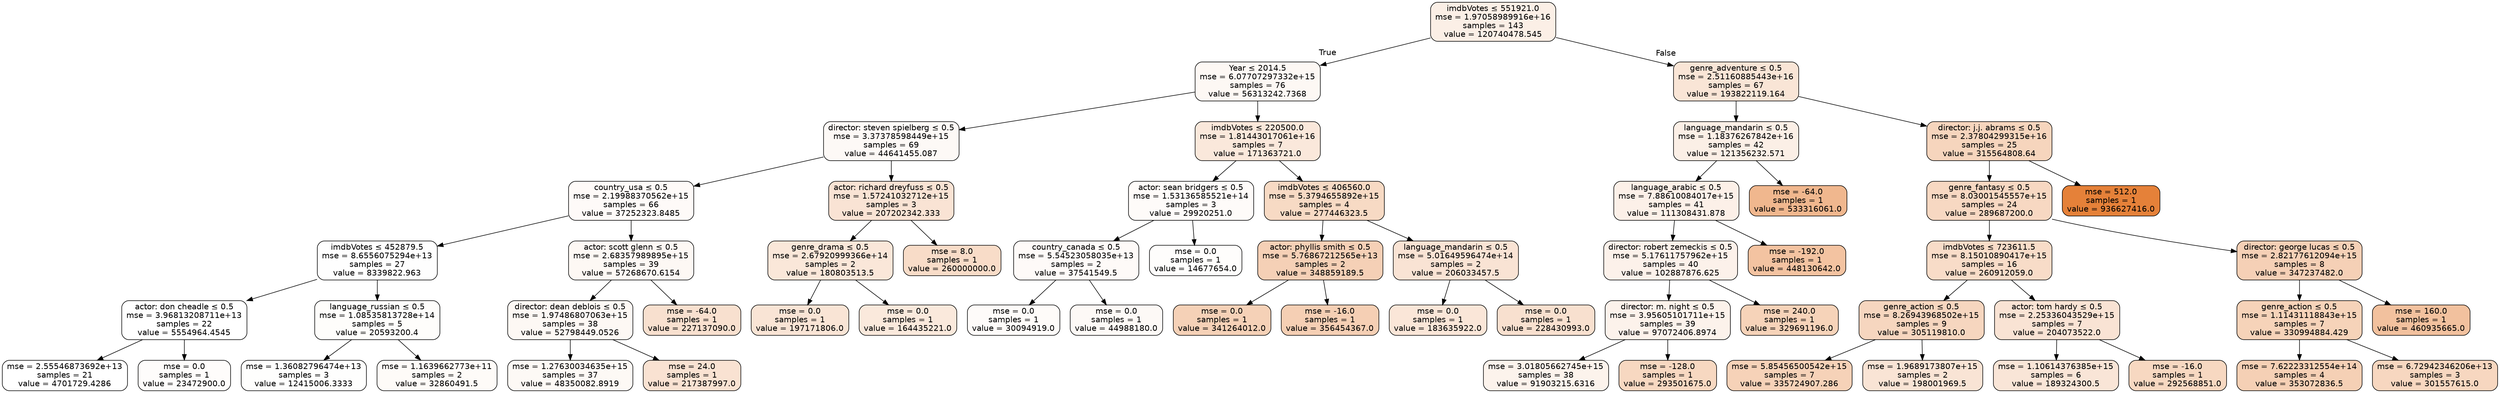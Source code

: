 digraph Tree {
node [shape=box, style="filled, rounded", color="black", fontname=helvetica] ;
edge [fontname=helvetica] ;
0 [label=<imdbVotes &le; 551921.0<br/>mse = 1.97058989916e+16<br/>samples = 143<br/>value = 120740478.545>, fillcolor="#e5813920"] ;
1 [label=<Year &le; 2014.5<br/>mse = 6.07707297332e+15<br/>samples = 76<br/>value = 56313242.7368>, fillcolor="#e581390e"] ;
0 -> 1 [labeldistance=2.5, labelangle=45, headlabel="True"] ;
2 [label=<director: steven spielberg &le; 0.5<br/>mse = 3.37378598449e+15<br/>samples = 69<br/>value = 44641455.087>, fillcolor="#e581390b"] ;
1 -> 2 ;
3 [label=<country_usa &le; 0.5<br/>mse = 2.19988370562e+15<br/>samples = 66<br/>value = 37252323.8485>, fillcolor="#e5813909"] ;
2 -> 3 ;
4 [label=<imdbVotes &le; 452879.5<br/>mse = 8.6556075294e+13<br/>samples = 27<br/>value = 8339822.963>, fillcolor="#e5813901"] ;
3 -> 4 ;
5 [label=<actor: don cheadle &le; 0.5<br/>mse = 3.96813208711e+13<br/>samples = 22<br/>value = 5554964.4545>, fillcolor="#e5813900"] ;
4 -> 5 ;
6 [label=<mse = 2.55546873692e+13<br/>samples = 21<br/>value = 4701729.4286>, fillcolor="#e5813900"] ;
5 -> 6 ;
7 [label=<mse = 0.0<br/>samples = 1<br/>value = 23472900.0>, fillcolor="#e5813905"] ;
5 -> 7 ;
8 [label=<language_russian &le; 0.5<br/>mse = 1.08535813728e+14<br/>samples = 5<br/>value = 20593200.4>, fillcolor="#e5813904"] ;
4 -> 8 ;
9 [label=<mse = 1.36082796474e+13<br/>samples = 3<br/>value = 12415006.3333>, fillcolor="#e5813902"] ;
8 -> 9 ;
10 [label=<mse = 1.1639662773e+11<br/>samples = 2<br/>value = 32860491.5>, fillcolor="#e5813908"] ;
8 -> 10 ;
11 [label=<actor: scott glenn &le; 0.5<br/>mse = 2.68357989895e+15<br/>samples = 39<br/>value = 57268670.6154>, fillcolor="#e581390e"] ;
3 -> 11 ;
12 [label=<director: dean deblois &le; 0.5<br/>mse = 1.97486807063e+15<br/>samples = 38<br/>value = 52798449.0526>, fillcolor="#e581390d"] ;
11 -> 12 ;
13 [label=<mse = 1.27630034635e+15<br/>samples = 37<br/>value = 48350082.8919>, fillcolor="#e581390c"] ;
12 -> 13 ;
14 [label=<mse = 24.0<br/>samples = 1<br/>value = 217387997.0>, fillcolor="#e581393a"] ;
12 -> 14 ;
15 [label=<mse = -64.0<br/>samples = 1<br/>value = 227137090.0>, fillcolor="#e581393d"] ;
11 -> 15 ;
16 [label=<actor: richard dreyfuss &le; 0.5<br/>mse = 1.57241032712e+15<br/>samples = 3<br/>value = 207202342.333>, fillcolor="#e5813937"] ;
2 -> 16 ;
17 [label=<genre_drama &le; 0.5<br/>mse = 2.67920999366e+14<br/>samples = 2<br/>value = 180803513.5>, fillcolor="#e5813930"] ;
16 -> 17 ;
18 [label=<mse = 0.0<br/>samples = 1<br/>value = 197171806.0>, fillcolor="#e5813935"] ;
17 -> 18 ;
19 [label=<mse = 0.0<br/>samples = 1<br/>value = 164435221.0>, fillcolor="#e581392c"] ;
17 -> 19 ;
20 [label=<mse = 8.0<br/>samples = 1<br/>value = 260000000.0>, fillcolor="#e5813946"] ;
16 -> 20 ;
21 [label=<imdbVotes &le; 220500.0<br/>mse = 1.81443017061e+16<br/>samples = 7<br/>value = 171363721.0>, fillcolor="#e581392e"] ;
1 -> 21 ;
22 [label=<actor: sean bridgers &le; 0.5<br/>mse = 1.53136585521e+14<br/>samples = 3<br/>value = 29920251.0>, fillcolor="#e5813907"] ;
21 -> 22 ;
23 [label=<country_canada &le; 0.5<br/>mse = 5.54523058035e+13<br/>samples = 2<br/>value = 37541549.5>, fillcolor="#e5813909"] ;
22 -> 23 ;
24 [label=<mse = 0.0<br/>samples = 1<br/>value = 30094919.0>, fillcolor="#e5813907"] ;
23 -> 24 ;
25 [label=<mse = 0.0<br/>samples = 1<br/>value = 44988180.0>, fillcolor="#e581390b"] ;
23 -> 25 ;
26 [label=<mse = 0.0<br/>samples = 1<br/>value = 14677654.0>, fillcolor="#e5813903"] ;
22 -> 26 ;
27 [label=<imdbVotes &le; 406560.0<br/>mse = 5.3794655892e+15<br/>samples = 4<br/>value = 277446323.5>, fillcolor="#e581394b"] ;
21 -> 27 ;
28 [label=<actor: phyllis smith &le; 0.5<br/>mse = 5.76867212565e+13<br/>samples = 2<br/>value = 348859189.5>, fillcolor="#e581395e"] ;
27 -> 28 ;
29 [label=<mse = 0.0<br/>samples = 1<br/>value = 341264012.0>, fillcolor="#e581395c"] ;
28 -> 29 ;
30 [label=<mse = -16.0<br/>samples = 1<br/>value = 356454367.0>, fillcolor="#e5813960"] ;
28 -> 30 ;
31 [label=<language_mandarin &le; 0.5<br/>mse = 5.01649596474e+14<br/>samples = 2<br/>value = 206033457.5>, fillcolor="#e5813937"] ;
27 -> 31 ;
32 [label=<mse = 0.0<br/>samples = 1<br/>value = 183635922.0>, fillcolor="#e5813931"] ;
31 -> 32 ;
33 [label=<mse = 0.0<br/>samples = 1<br/>value = 228430993.0>, fillcolor="#e581393d"] ;
31 -> 33 ;
34 [label=<genre_adventure &le; 0.5<br/>mse = 2.51160885443e+16<br/>samples = 67<br/>value = 193822119.164>, fillcolor="#e5813934"] ;
0 -> 34 [labeldistance=2.5, labelangle=-45, headlabel="False"] ;
35 [label=<language_mandarin &le; 0.5<br/>mse = 1.18376267842e+16<br/>samples = 42<br/>value = 121356232.571>, fillcolor="#e5813920"] ;
34 -> 35 ;
36 [label=<language_arabic &le; 0.5<br/>mse = 7.88610084017e+15<br/>samples = 41<br/>value = 111308431.878>, fillcolor="#e581391d"] ;
35 -> 36 ;
37 [label=<director: robert zemeckis &le; 0.5<br/>mse = 5.17611757962e+15<br/>samples = 40<br/>value = 102887876.625>, fillcolor="#e581391b"] ;
36 -> 37 ;
38 [label=<director: m. night &le; 0.5<br/>mse = 3.95605101711e+15<br/>samples = 39<br/>value = 97072406.8974>, fillcolor="#e5813919"] ;
37 -> 38 ;
39 [label=<mse = 3.01805662745e+15<br/>samples = 38<br/>value = 91903215.6316>, fillcolor="#e5813918"] ;
38 -> 39 ;
40 [label=<mse = -128.0<br/>samples = 1<br/>value = 293501675.0>, fillcolor="#e581394f"] ;
38 -> 40 ;
41 [label=<mse = 240.0<br/>samples = 1<br/>value = 329691196.0>, fillcolor="#e5813959"] ;
37 -> 41 ;
42 [label=<mse = -192.0<br/>samples = 1<br/>value = 448130642.0>, fillcolor="#e5813979"] ;
36 -> 42 ;
43 [label=<mse = -64.0<br/>samples = 1<br/>value = 533316061.0>, fillcolor="#e5813991"] ;
35 -> 43 ;
44 [label=<director: j.j. abrams &le; 0.5<br/>mse = 2.37804299315e+16<br/>samples = 25<br/>value = 315564808.64>, fillcolor="#e5813955"] ;
34 -> 44 ;
45 [label=<genre_fantasy &le; 0.5<br/>mse = 8.03001545557e+15<br/>samples = 24<br/>value = 289687200.0>, fillcolor="#e581394e"] ;
44 -> 45 ;
46 [label=<imdbVotes &le; 723611.5<br/>mse = 8.15010890417e+15<br/>samples = 16<br/>value = 260912059.0>, fillcolor="#e5813946"] ;
45 -> 46 ;
47 [label=<genre_action &le; 0.5<br/>mse = 8.26943968502e+15<br/>samples = 9<br/>value = 305119810.0>, fillcolor="#e5813952"] ;
46 -> 47 ;
48 [label=<mse = 5.85456500542e+15<br/>samples = 7<br/>value = 335724907.286>, fillcolor="#e581395b"] ;
47 -> 48 ;
49 [label=<mse = 1.9689173807e+15<br/>samples = 2<br/>value = 198001969.5>, fillcolor="#e5813935"] ;
47 -> 49 ;
50 [label=<actor: tom hardy &le; 0.5<br/>mse = 2.25336043529e+15<br/>samples = 7<br/>value = 204073522.0>, fillcolor="#e5813937"] ;
46 -> 50 ;
51 [label=<mse = 1.10614376385e+15<br/>samples = 6<br/>value = 189324300.5>, fillcolor="#e5813933"] ;
50 -> 51 ;
52 [label=<mse = -16.0<br/>samples = 1<br/>value = 292568851.0>, fillcolor="#e581394f"] ;
50 -> 52 ;
53 [label=<director: george lucas &le; 0.5<br/>mse = 2.82177612094e+15<br/>samples = 8<br/>value = 347237482.0>, fillcolor="#e581395e"] ;
45 -> 53 ;
54 [label=<genre_action &le; 0.5<br/>mse = 1.11431118843e+15<br/>samples = 7<br/>value = 330994884.429>, fillcolor="#e5813959"] ;
53 -> 54 ;
55 [label=<mse = 7.62223312554e+14<br/>samples = 4<br/>value = 353072836.5>, fillcolor="#e581395f"] ;
54 -> 55 ;
56 [label=<mse = 6.72942346206e+13<br/>samples = 3<br/>value = 301557615.0>, fillcolor="#e5813951"] ;
54 -> 56 ;
57 [label=<mse = 160.0<br/>samples = 1<br/>value = 460935665.0>, fillcolor="#e581397d"] ;
53 -> 57 ;
58 [label=<mse = 512.0<br/>samples = 1<br/>value = 936627416.0>, fillcolor="#e58139ff"] ;
44 -> 58 ;
}